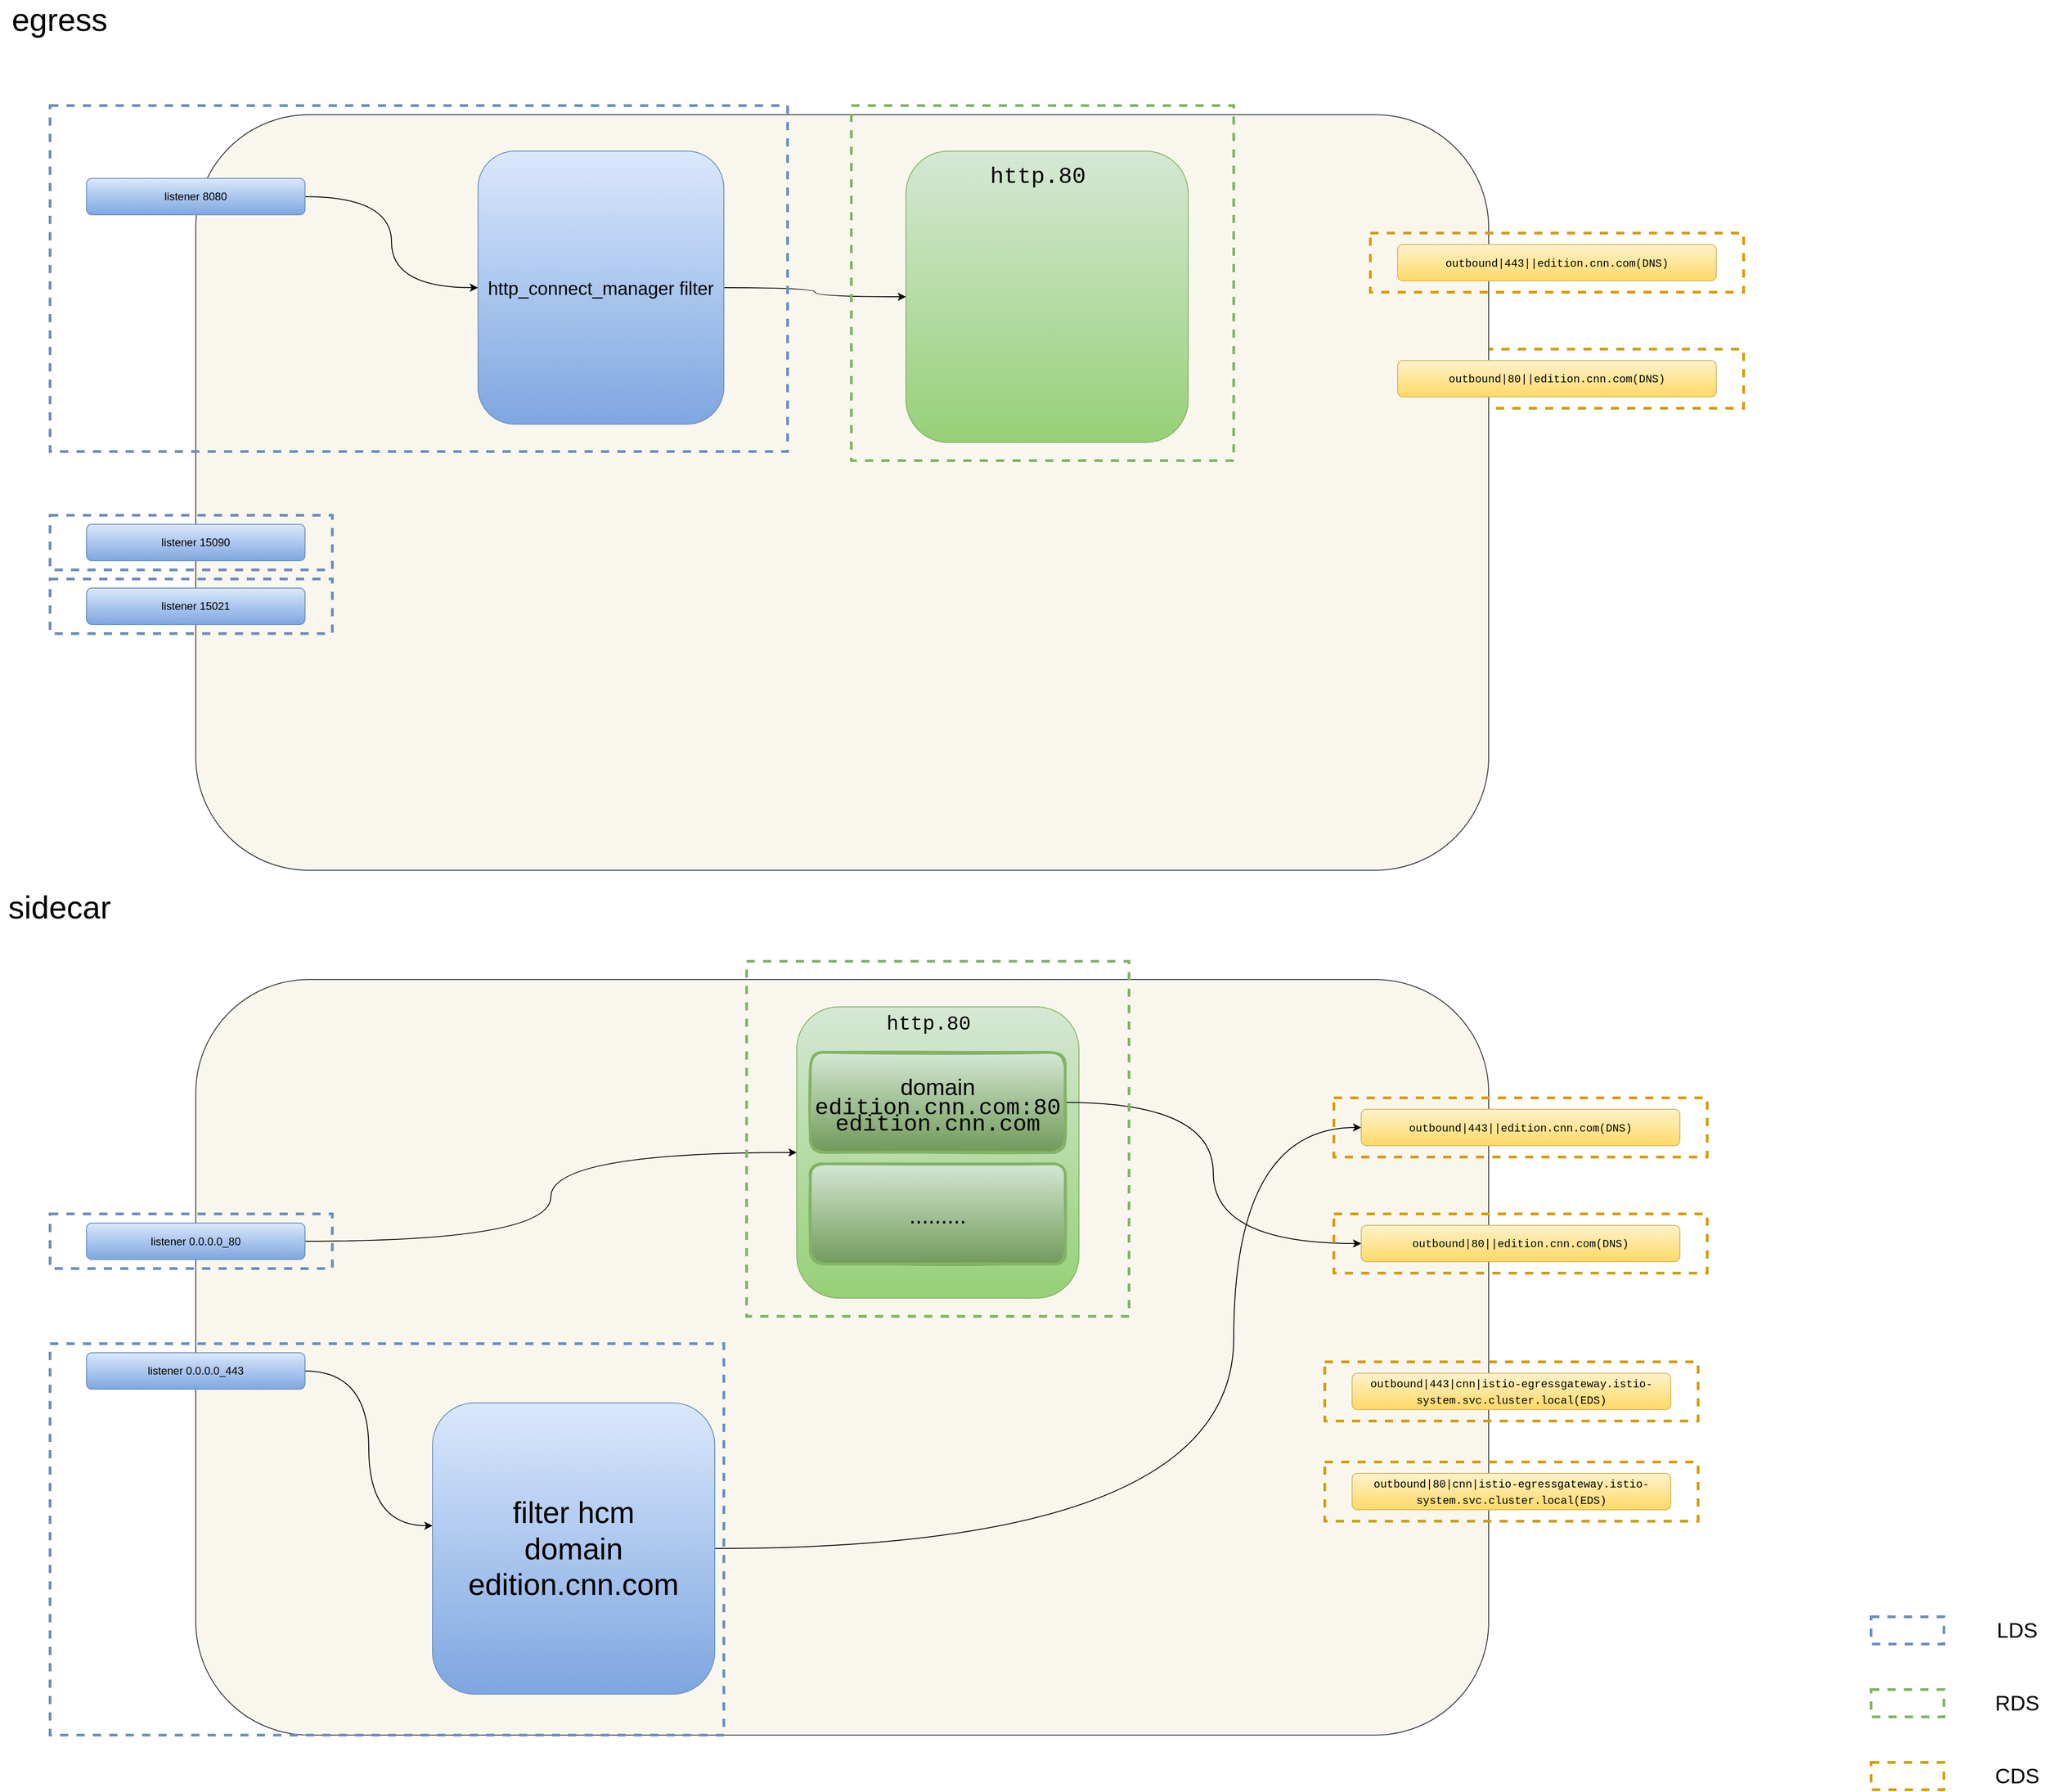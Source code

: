 <mxfile version="15.0.4" type="github">
  <diagram id="AIX3p-sAqaVESIFTII6M" name="第 1 页">
    <mxGraphModel dx="1106" dy="700" grid="1" gridSize="10" guides="1" tooltips="1" connect="1" arrows="1" fold="1" page="1" pageScale="1" pageWidth="2339" pageHeight="3300" math="0" shadow="0">
      <root>
        <mxCell id="0" />
        <mxCell id="1" parent="0" />
        <mxCell id="cyqQac6DRZA5pEgaZw5--2" value="" style="rounded=0;whiteSpace=wrap;html=1;dashed=1;strokeWidth=3;strokeColor=#d79b00;fillColor=none;" parent="1" vertex="1">
          <mxGeometry x="1590" y="457.5" width="410" height="65" as="geometry" />
        </mxCell>
        <mxCell id="fvGuiGc2wL7ZiQ-JMnJC-1" value="" style="rounded=1;whiteSpace=wrap;html=1;fillColor=#f9f7ed;strokeColor=#36393d;" parent="1" vertex="1">
          <mxGeometry x="300" y="200" width="1420" height="830" as="geometry" />
        </mxCell>
        <mxCell id="fvGuiGc2wL7ZiQ-JMnJC-19" style="edgeStyle=orthogonalEdgeStyle;curved=1;orthogonalLoop=1;jettySize=auto;html=1;entryX=0;entryY=0.5;entryDx=0;entryDy=0;" parent="1" source="fvGuiGc2wL7ZiQ-JMnJC-2" target="fvGuiGc2wL7ZiQ-JMnJC-13" edge="1">
          <mxGeometry relative="1" as="geometry" />
        </mxCell>
        <mxCell id="fvGuiGc2wL7ZiQ-JMnJC-2" value="listener 8080" style="rounded=1;whiteSpace=wrap;html=1;gradientColor=#7ea6e0;fillColor=#dae8fc;strokeColor=#6c8ebf;" parent="1" vertex="1">
          <mxGeometry x="180" y="270" width="240" height="40" as="geometry" />
        </mxCell>
        <mxCell id="fvGuiGc2wL7ZiQ-JMnJC-4" value="listener 15090" style="rounded=1;whiteSpace=wrap;html=1;gradientColor=#7ea6e0;fillColor=#dae8fc;strokeColor=#6c8ebf;" parent="1" vertex="1">
          <mxGeometry x="180" y="650" width="240" height="40" as="geometry" />
        </mxCell>
        <mxCell id="fvGuiGc2wL7ZiQ-JMnJC-5" value="listener 15021" style="rounded=1;whiteSpace=wrap;html=1;gradientColor=#7ea6e0;fillColor=#dae8fc;strokeColor=#6c8ebf;" parent="1" vertex="1">
          <mxGeometry x="180" y="720" width="240" height="40" as="geometry" />
        </mxCell>
        <mxCell id="fvGuiGc2wL7ZiQ-JMnJC-18" style="edgeStyle=orthogonalEdgeStyle;curved=1;orthogonalLoop=1;jettySize=auto;html=1;entryX=0;entryY=0.5;entryDx=0;entryDy=0;" parent="1" source="fvGuiGc2wL7ZiQ-JMnJC-13" target="fvGuiGc2wL7ZiQ-JMnJC-14" edge="1">
          <mxGeometry relative="1" as="geometry" />
        </mxCell>
        <mxCell id="fvGuiGc2wL7ZiQ-JMnJC-13" value="&lt;font style=&quot;font-size: 20px&quot;&gt;http_connect_manager filter&lt;/font&gt;" style="rounded=1;whiteSpace=wrap;html=1;gradientColor=#7ea6e0;fillColor=#dae8fc;strokeColor=#6c8ebf;" parent="1" vertex="1">
          <mxGeometry x="610" y="240" width="270" height="300" as="geometry" />
        </mxCell>
        <mxCell id="fvGuiGc2wL7ZiQ-JMnJC-14" value="" style="rounded=1;whiteSpace=wrap;html=1;gradientColor=#97d077;fillColor=#d5e8d4;strokeColor=#82b366;" parent="1" vertex="1">
          <mxGeometry x="1080" y="240" width="310" height="320" as="geometry" />
        </mxCell>
        <mxCell id="fvGuiGc2wL7ZiQ-JMnJC-15" value="&lt;div style=&quot;font-family: &amp;#34;menlo&amp;#34; , &amp;#34;monaco&amp;#34; , &amp;#34;courier new&amp;#34; , monospace ; line-height: 18px&quot;&gt;&lt;span&gt;&lt;font style=&quot;font-size: 25px&quot;&gt;http.80&lt;/font&gt;&lt;/span&gt;&lt;/div&gt;" style="text;html=1;strokeColor=none;align=center;verticalAlign=middle;whiteSpace=wrap;rounded=0;" parent="1" vertex="1">
          <mxGeometry x="1020" y="260" width="410" height="20" as="geometry" />
        </mxCell>
        <mxCell id="fvGuiGc2wL7ZiQ-JMnJC-22" value="" style="rounded=0;whiteSpace=wrap;html=1;dashed=1;strokeWidth=3;strokeColor=#6c8ebf;fillColor=none;" parent="1" vertex="1">
          <mxGeometry x="2140" y="1850" width="80" height="30" as="geometry" />
        </mxCell>
        <mxCell id="fvGuiGc2wL7ZiQ-JMnJC-24" value="" style="rounded=0;whiteSpace=wrap;html=1;dashed=1;strokeWidth=3;strokeColor=#82b366;fillColor=none;" parent="1" vertex="1">
          <mxGeometry x="2140" y="1930" width="80" height="30" as="geometry" />
        </mxCell>
        <mxCell id="fvGuiGc2wL7ZiQ-JMnJC-25" value="" style="rounded=0;whiteSpace=wrap;html=1;dashed=1;strokeWidth=3;strokeColor=#d79b00;fillColor=none;" parent="1" vertex="1">
          <mxGeometry x="2140" y="2010" width="80" height="30" as="geometry" />
        </mxCell>
        <mxCell id="fvGuiGc2wL7ZiQ-JMnJC-27" value="&lt;font style=&quot;font-size: 23px&quot;&gt;LDS&lt;/font&gt;" style="text;html=1;align=center;verticalAlign=middle;resizable=0;points=[];autosize=1;strokeColor=none;" parent="1" vertex="1">
          <mxGeometry x="2270" y="1855" width="60" height="20" as="geometry" />
        </mxCell>
        <mxCell id="fvGuiGc2wL7ZiQ-JMnJC-28" value="&lt;font style=&quot;font-size: 23px&quot;&gt;RDS&lt;/font&gt;" style="text;html=1;align=center;verticalAlign=middle;resizable=0;points=[];autosize=1;strokeColor=none;" parent="1" vertex="1">
          <mxGeometry x="2270" y="1935" width="60" height="20" as="geometry" />
        </mxCell>
        <mxCell id="fvGuiGc2wL7ZiQ-JMnJC-29" value="&lt;font style=&quot;font-size: 23px&quot;&gt;CDS&lt;/font&gt;" style="text;html=1;align=center;verticalAlign=middle;resizable=0;points=[];autosize=1;strokeColor=none;" parent="1" vertex="1">
          <mxGeometry x="2270" y="2015" width="60" height="20" as="geometry" />
        </mxCell>
        <mxCell id="fvGuiGc2wL7ZiQ-JMnJC-37" value="" style="rounded=0;whiteSpace=wrap;html=1;dashed=1;strokeWidth=3;strokeColor=#6c8ebf;fillColor=none;" parent="1" vertex="1">
          <mxGeometry x="140" y="640" width="310" height="60" as="geometry" />
        </mxCell>
        <mxCell id="fvGuiGc2wL7ZiQ-JMnJC-38" value="" style="rounded=0;whiteSpace=wrap;html=1;dashed=1;strokeWidth=3;strokeColor=#6c8ebf;fillColor=none;" parent="1" vertex="1">
          <mxGeometry x="140" y="710" width="310" height="60" as="geometry" />
        </mxCell>
        <mxCell id="fvGuiGc2wL7ZiQ-JMnJC-42" value="&lt;div style=&quot;font-family: &amp;#34;menlo&amp;#34; , &amp;#34;monaco&amp;#34; , &amp;#34;courier new&amp;#34; , monospace ; line-height: 18px&quot;&gt;&lt;div style=&quot;font-family: &amp;#34;menlo&amp;#34; , &amp;#34;monaco&amp;#34; , &amp;#34;courier new&amp;#34; , monospace ; line-height: 18px&quot;&gt;&lt;div style=&quot;font-family: &amp;#34;menlo&amp;#34; , &amp;#34;monaco&amp;#34; , &amp;#34;courier new&amp;#34; , monospace ; line-height: 18px&quot;&gt;&lt;span&gt;outbound|443||edition.cnn.com(DNS)&lt;/span&gt;&lt;/div&gt;&lt;/div&gt;&lt;/div&gt;" style="rounded=1;whiteSpace=wrap;html=1;gradientColor=#ffd966;fillColor=#fff2cc;strokeColor=#d6b656;" parent="1" vertex="1">
          <mxGeometry x="1620" y="342.5" width="350" height="40" as="geometry" />
        </mxCell>
        <mxCell id="cyqQac6DRZA5pEgaZw5--3" value="" style="rounded=1;whiteSpace=wrap;html=1;fillColor=#f9f7ed;strokeColor=#36393d;" parent="1" vertex="1">
          <mxGeometry x="300" y="1150" width="1420" height="830" as="geometry" />
        </mxCell>
        <mxCell id="cyqQac6DRZA5pEgaZw5--4" value="&lt;font style=&quot;font-size: 35px&quot;&gt;egress&lt;/font&gt;" style="text;html=1;align=center;verticalAlign=middle;resizable=0;points=[];autosize=1;strokeColor=none;" parent="1" vertex="1">
          <mxGeometry x="90" y="80" width="120" height="30" as="geometry" />
        </mxCell>
        <mxCell id="cyqQac6DRZA5pEgaZw5--5" value="&lt;font style=&quot;font-size: 35px&quot;&gt;sidecar&lt;/font&gt;" style="text;html=1;align=center;verticalAlign=middle;resizable=0;points=[];autosize=1;strokeColor=none;" parent="1" vertex="1">
          <mxGeometry x="85" y="1055" width="130" height="30" as="geometry" />
        </mxCell>
        <mxCell id="cyqQac6DRZA5pEgaZw5--6" value="&lt;div style=&quot;font-family: &amp;#34;menlo&amp;#34; , &amp;#34;monaco&amp;#34; , &amp;#34;courier new&amp;#34; , monospace ; line-height: 18px&quot;&gt;&lt;div style=&quot;font-family: &amp;#34;menlo&amp;#34; , &amp;#34;monaco&amp;#34; , &amp;#34;courier new&amp;#34; , monospace ; line-height: 18px&quot;&gt;&lt;div style=&quot;font-family: &amp;#34;menlo&amp;#34; , &amp;#34;monaco&amp;#34; , &amp;#34;courier new&amp;#34; , monospace ; line-height: 18px&quot;&gt;&lt;span&gt;outbound|443||edition.cnn.com(DNS)&lt;/span&gt;&lt;/div&gt;&lt;/div&gt;&lt;/div&gt;" style="rounded=1;whiteSpace=wrap;html=1;gradientColor=#ffd966;fillColor=#fff2cc;strokeColor=#d6b656;" parent="1" vertex="1">
          <mxGeometry x="1580" y="1292.5" width="350" height="40" as="geometry" />
        </mxCell>
        <mxCell id="cyqQac6DRZA5pEgaZw5--7" value="&lt;div style=&quot;font-family: &amp;#34;menlo&amp;#34; , &amp;#34;monaco&amp;#34; , &amp;#34;courier new&amp;#34; , monospace ; line-height: 18px&quot;&gt;&lt;div style=&quot;font-family: &amp;#34;menlo&amp;#34; , &amp;#34;monaco&amp;#34; , &amp;#34;courier new&amp;#34; , monospace ; line-height: 18px&quot;&gt;&lt;div style=&quot;font-family: &amp;#34;menlo&amp;#34; , &amp;#34;monaco&amp;#34; , &amp;#34;courier new&amp;#34; , monospace ; line-height: 18px&quot;&gt;&lt;span&gt;outbound|80||edition.cnn.com(DNS)&lt;/span&gt;&lt;/div&gt;&lt;/div&gt;&lt;/div&gt;" style="rounded=1;whiteSpace=wrap;html=1;gradientColor=#ffd966;fillColor=#fff2cc;strokeColor=#d6b656;" parent="1" vertex="1">
          <mxGeometry x="1580" y="1420" width="350" height="40" as="geometry" />
        </mxCell>
        <mxCell id="cyqQac6DRZA5pEgaZw5--25" style="edgeStyle=orthogonalEdgeStyle;curved=1;orthogonalLoop=1;jettySize=auto;html=1;entryX=0;entryY=0.422;entryDx=0;entryDy=0;entryPerimeter=0;" parent="1" source="cyqQac6DRZA5pEgaZw5--10" target="cyqQac6DRZA5pEgaZw5--15" edge="1">
          <mxGeometry relative="1" as="geometry" />
        </mxCell>
        <mxCell id="cyqQac6DRZA5pEgaZw5--10" value="listener 0.0.0.0_443" style="rounded=1;whiteSpace=wrap;html=1;gradientColor=#7ea6e0;fillColor=#dae8fc;strokeColor=#6c8ebf;" parent="1" vertex="1">
          <mxGeometry x="180" y="1560" width="240" height="40" as="geometry" />
        </mxCell>
        <mxCell id="cyqQac6DRZA5pEgaZw5--23" style="edgeStyle=orthogonalEdgeStyle;curved=1;orthogonalLoop=1;jettySize=auto;html=1;entryX=0;entryY=0.5;entryDx=0;entryDy=0;" parent="1" source="cyqQac6DRZA5pEgaZw5--12" target="cyqQac6DRZA5pEgaZw5--14" edge="1">
          <mxGeometry relative="1" as="geometry" />
        </mxCell>
        <mxCell id="cyqQac6DRZA5pEgaZw5--12" value="listener 0.0.0.0_80" style="rounded=1;whiteSpace=wrap;html=1;gradientColor=#7ea6e0;fillColor=#dae8fc;strokeColor=#6c8ebf;" parent="1" vertex="1">
          <mxGeometry x="180" y="1417.5" width="240" height="40" as="geometry" />
        </mxCell>
        <mxCell id="cyqQac6DRZA5pEgaZw5--14" value="" style="rounded=1;whiteSpace=wrap;html=1;gradientColor=#97d077;fillColor=#d5e8d4;strokeColor=#82b366;" parent="1" vertex="1">
          <mxGeometry x="960" y="1180" width="310" height="320" as="geometry" />
        </mxCell>
        <mxCell id="cyqQac6DRZA5pEgaZw5--26" style="edgeStyle=orthogonalEdgeStyle;curved=1;orthogonalLoop=1;jettySize=auto;html=1;entryX=0;entryY=0.5;entryDx=0;entryDy=0;" parent="1" source="cyqQac6DRZA5pEgaZw5--15" target="cyqQac6DRZA5pEgaZw5--6" edge="1">
          <mxGeometry relative="1" as="geometry">
            <Array as="points">
              <mxPoint x="1440" y="1775" />
              <mxPoint x="1440" y="1313" />
            </Array>
          </mxGeometry>
        </mxCell>
        <mxCell id="cyqQac6DRZA5pEgaZw5--15" value="&lt;font style=&quot;font-size: 33px&quot;&gt;filter hcm&lt;br&gt;domain&lt;br&gt;edition.cnn.com&lt;/font&gt;" style="rounded=1;whiteSpace=wrap;html=1;gradientColor=#7ea6e0;fillColor=#dae8fc;strokeColor=#6c8ebf;" parent="1" vertex="1">
          <mxGeometry x="560" y="1615" width="310" height="320" as="geometry" />
        </mxCell>
        <mxCell id="cyqQac6DRZA5pEgaZw5--16" value="&lt;div style=&quot;font-family: &amp;#34;menlo&amp;#34; , &amp;#34;monaco&amp;#34; , &amp;#34;courier new&amp;#34; , monospace ; line-height: 18px&quot;&gt;&lt;span&gt;&lt;font style=&quot;font-size: 22px&quot;&gt;http.80&lt;/font&gt;&lt;/span&gt;&lt;/div&gt;" style="text;html=1;strokeColor=none;align=center;verticalAlign=middle;whiteSpace=wrap;rounded=0;" parent="1" vertex="1">
          <mxGeometry x="900" y="1190" width="410" height="20" as="geometry" />
        </mxCell>
        <mxCell id="cyqQac6DRZA5pEgaZw5--24" style="edgeStyle=orthogonalEdgeStyle;curved=1;orthogonalLoop=1;jettySize=auto;html=1;entryX=0;entryY=0.5;entryDx=0;entryDy=0;" parent="1" source="cyqQac6DRZA5pEgaZw5--17" target="cyqQac6DRZA5pEgaZw5--7" edge="1">
          <mxGeometry relative="1" as="geometry" />
        </mxCell>
        <mxCell id="cyqQac6DRZA5pEgaZw5--17" value="&lt;font style=&quot;font-size: 25px&quot;&gt;domain&lt;br&gt;&lt;/font&gt;&lt;div style=&quot;font-family: &amp;#34;menlo&amp;#34; , &amp;#34;monaco&amp;#34; , &amp;#34;courier new&amp;#34; , monospace ; line-height: 18px ; font-size: 25px&quot;&gt;edition.cnn.com:80&lt;/div&gt;&lt;div style=&quot;font-family: &amp;#34;menlo&amp;#34; , &amp;#34;monaco&amp;#34; , &amp;#34;courier new&amp;#34; , monospace ; line-height: 18px ; font-size: 25px&quot;&gt;&lt;div style=&quot;line-height: 18px&quot;&gt;edition.cnn.com&lt;/div&gt;&lt;/div&gt;" style="rounded=1;whiteSpace=wrap;html=1;shadow=0;glass=0;sketch=1;strokeWidth=3;fillColor=#d5e8d4;gradientDirection=south;strokeColor=#82b366;gradientColor=#6F9958;" parent="1" vertex="1">
          <mxGeometry x="975" y="1230" width="280" height="110" as="geometry" />
        </mxCell>
        <mxCell id="cyqQac6DRZA5pEgaZw5--18" value="&lt;span style=&quot;font-size: 25px&quot;&gt;.........&lt;/span&gt;" style="rounded=1;whiteSpace=wrap;html=1;shadow=0;glass=0;sketch=1;strokeWidth=3;fillColor=#d5e8d4;gradientDirection=south;strokeColor=#82b366;gradientColor=#6F9958;" parent="1" vertex="1">
          <mxGeometry x="975" y="1352.5" width="280" height="110" as="geometry" />
        </mxCell>
        <mxCell id="fvGuiGc2wL7ZiQ-JMnJC-46" value="" style="rounded=0;whiteSpace=wrap;html=1;dashed=1;strokeWidth=3;strokeColor=#d79b00;fillColor=none;" parent="1" vertex="1">
          <mxGeometry x="1590" y="330" width="410" height="65" as="geometry" />
        </mxCell>
        <mxCell id="fvGuiGc2wL7ZiQ-JMnJC-31" value="" style="rounded=0;whiteSpace=wrap;html=1;dashed=1;strokeWidth=3;strokeColor=#6c8ebf;fillColor=none;" parent="1" vertex="1">
          <mxGeometry x="140" y="190" width="810" height="380" as="geometry" />
        </mxCell>
        <mxCell id="fvGuiGc2wL7ZiQ-JMnJC-32" value="" style="rounded=0;whiteSpace=wrap;html=1;dashed=1;strokeWidth=3;strokeColor=#82b366;fillColor=none;" parent="1" vertex="1">
          <mxGeometry x="1020" y="190" width="420" height="390" as="geometry" />
        </mxCell>
        <mxCell id="cyqQac6DRZA5pEgaZw5--13" value="" style="rounded=0;whiteSpace=wrap;html=1;dashed=1;strokeWidth=3;strokeColor=#6c8ebf;fillColor=none;" parent="1" vertex="1">
          <mxGeometry x="140" y="1550" width="740" height="430" as="geometry" />
        </mxCell>
        <mxCell id="cyqQac6DRZA5pEgaZw5--11" value="" style="rounded=0;whiteSpace=wrap;html=1;dashed=1;strokeWidth=3;strokeColor=#6c8ebf;fillColor=none;" parent="1" vertex="1">
          <mxGeometry x="140" y="1407.5" width="310" height="60" as="geometry" />
        </mxCell>
        <mxCell id="cyqQac6DRZA5pEgaZw5--22" value="" style="rounded=0;whiteSpace=wrap;html=1;dashed=1;strokeWidth=3;strokeColor=#82b366;fillColor=none;" parent="1" vertex="1">
          <mxGeometry x="905" y="1130" width="420" height="390" as="geometry" />
        </mxCell>
        <mxCell id="cyqQac6DRZA5pEgaZw5--9" value="" style="rounded=0;whiteSpace=wrap;html=1;dashed=1;strokeWidth=3;strokeColor=#d79b00;fillColor=none;" parent="1" vertex="1">
          <mxGeometry x="1550" y="1280" width="410" height="65" as="geometry" />
        </mxCell>
        <mxCell id="cyqQac6DRZA5pEgaZw5--8" value="" style="rounded=0;whiteSpace=wrap;html=1;dashed=1;strokeWidth=3;strokeColor=#d79b00;fillColor=none;" parent="1" vertex="1">
          <mxGeometry x="1550" y="1407.5" width="410" height="65" as="geometry" />
        </mxCell>
        <mxCell id="cyqQac6DRZA5pEgaZw5--1" value="&lt;div style=&quot;font-family: &amp;#34;menlo&amp;#34; , &amp;#34;monaco&amp;#34; , &amp;#34;courier new&amp;#34; , monospace ; line-height: 18px&quot;&gt;&lt;div style=&quot;font-family: &amp;#34;menlo&amp;#34; , &amp;#34;monaco&amp;#34; , &amp;#34;courier new&amp;#34; , monospace ; line-height: 18px&quot;&gt;&lt;div style=&quot;font-family: &amp;#34;menlo&amp;#34; , &amp;#34;monaco&amp;#34; , &amp;#34;courier new&amp;#34; , monospace ; line-height: 18px&quot;&gt;&lt;span&gt;outbound|80||edition.cnn.com(DNS)&lt;/span&gt;&lt;/div&gt;&lt;/div&gt;&lt;/div&gt;" style="rounded=1;whiteSpace=wrap;html=1;gradientColor=#ffd966;fillColor=#fff2cc;strokeColor=#d6b656;" parent="1" vertex="1">
          <mxGeometry x="1620" y="470" width="350" height="40" as="geometry" />
        </mxCell>
        <mxCell id="rcYpAUuiluR1ljasDBnI-1" value="&lt;div style=&quot;font-family: &amp;#34;menlo&amp;#34; , &amp;#34;monaco&amp;#34; , &amp;#34;courier new&amp;#34; , monospace ; line-height: 18px&quot;&gt;&lt;div style=&quot;font-family: &amp;#34;menlo&amp;#34; , &amp;#34;monaco&amp;#34; , &amp;#34;courier new&amp;#34; , monospace ; line-height: 18px&quot;&gt;&lt;div style=&quot;font-family: &amp;#34;menlo&amp;#34; , &amp;#34;monaco&amp;#34; , &amp;#34;courier new&amp;#34; , monospace ; line-height: 18px&quot;&gt;&lt;div style=&quot;font-family: &amp;#34;menlo&amp;#34; , &amp;#34;monaco&amp;#34; , &amp;#34;courier new&amp;#34; , monospace ; line-height: 18px&quot;&gt;&lt;span&gt;outbound|443|cnn|istio-egressgateway.istio-system.svc.cluster.local(EDS)&lt;/span&gt;&lt;/div&gt;&lt;/div&gt;&lt;/div&gt;&lt;/div&gt;" style="rounded=1;whiteSpace=wrap;html=1;gradientColor=#ffd966;fillColor=#fff2cc;strokeColor=#d6b656;" vertex="1" parent="1">
          <mxGeometry x="1570" y="1582.5" width="350" height="40" as="geometry" />
        </mxCell>
        <mxCell id="rcYpAUuiluR1ljasDBnI-3" value="&lt;div style=&quot;font-family: &amp;quot;menlo&amp;quot; , &amp;quot;monaco&amp;quot; , &amp;quot;courier new&amp;quot; , monospace ; line-height: 18px&quot;&gt;&lt;div style=&quot;font-family: &amp;quot;menlo&amp;quot; , &amp;quot;monaco&amp;quot; , &amp;quot;courier new&amp;quot; , monospace ; line-height: 18px&quot;&gt;&lt;div style=&quot;font-family: &amp;quot;menlo&amp;quot; , &amp;quot;monaco&amp;quot; , &amp;quot;courier new&amp;quot; , monospace ; line-height: 18px&quot;&gt;&lt;div style=&quot;font-family: &amp;quot;menlo&amp;quot; , &amp;quot;monaco&amp;quot; , &amp;quot;courier new&amp;quot; , monospace ; line-height: 18px&quot;&gt;&lt;span style=&quot;&quot;&gt;outbound|80|cnn|istio-egressgateway.istio-system.svc.cluster.local(EDS)&lt;/span&gt;&lt;/div&gt;&lt;/div&gt;&lt;/div&gt;&lt;/div&gt;" style="rounded=1;whiteSpace=wrap;html=1;gradientColor=#ffd966;fillColor=#fff2cc;strokeColor=#d6b656;" vertex="1" parent="1">
          <mxGeometry x="1570" y="1692.5" width="350" height="40" as="geometry" />
        </mxCell>
        <mxCell id="rcYpAUuiluR1ljasDBnI-2" value="" style="rounded=0;whiteSpace=wrap;html=1;dashed=1;strokeWidth=3;strokeColor=#d79b00;fillColor=none;" vertex="1" parent="1">
          <mxGeometry x="1540" y="1570" width="410" height="65" as="geometry" />
        </mxCell>
        <mxCell id="rcYpAUuiluR1ljasDBnI-4" value="" style="rounded=0;whiteSpace=wrap;html=1;dashed=1;strokeWidth=3;strokeColor=#d79b00;fillColor=none;" vertex="1" parent="1">
          <mxGeometry x="1540" y="1680" width="410" height="65" as="geometry" />
        </mxCell>
      </root>
    </mxGraphModel>
  </diagram>
</mxfile>
